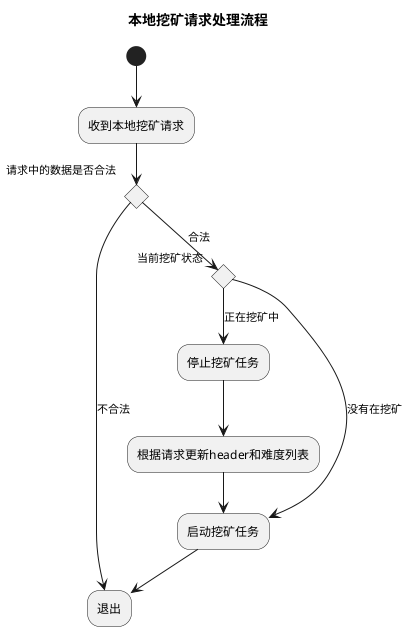 @startuml
title 本地挖矿请求处理流程
(*)-->收到本地挖矿请求
if "请求中的数据是否合法" then
    --> [不合法]退出
else
    [合法] if "当前挖矿状态" then
    -->[正在挖矿中 ] 停止挖矿任务
    --> 根据请求更新header和难度列表
    --> 启动挖矿任务
    else
    --> [没有在挖矿] 启动挖矿任务
    endif
endif
--> 退出
@enduml